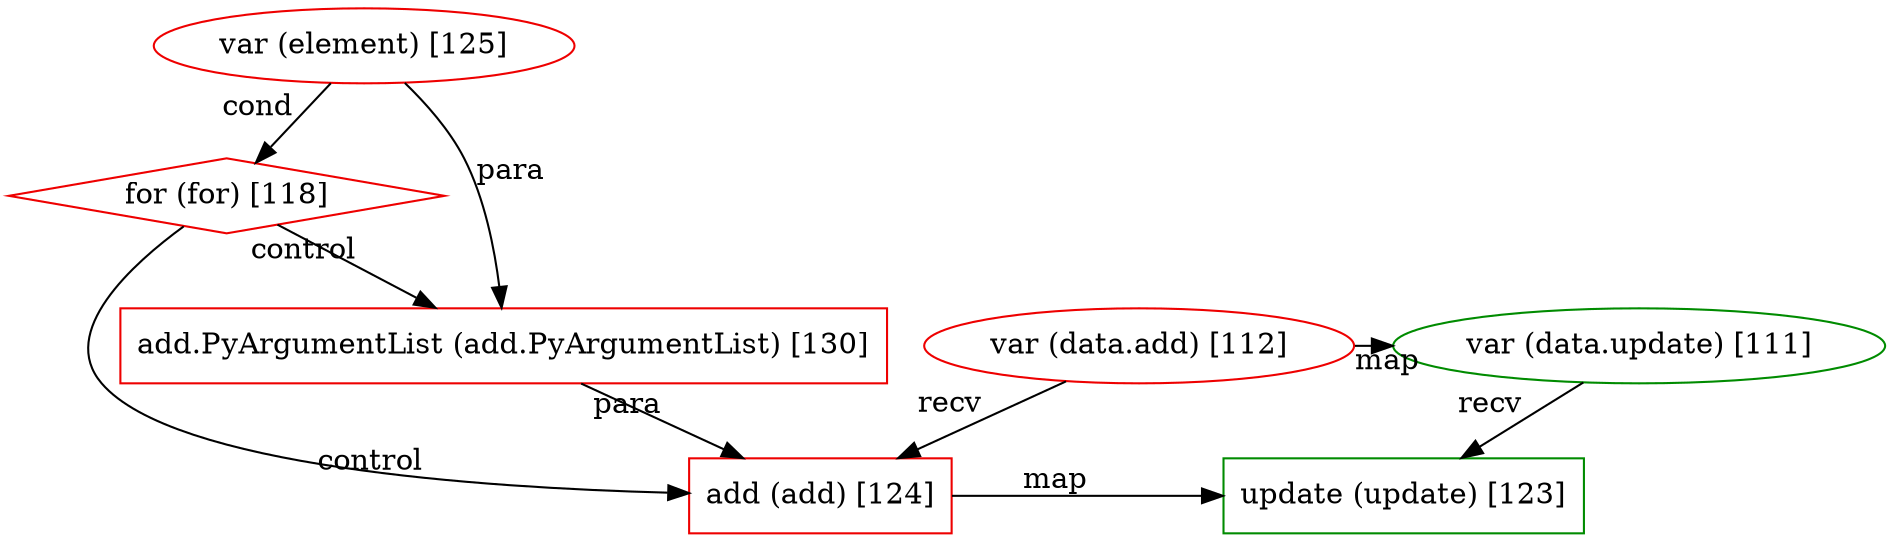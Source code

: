 digraph "fragment-899.dot" {
	subgraph "subgraph: 124 to 123" {
		graph [rank=same]
		124 [label="add (add) [124]" color=red2 shape=box]
		123 [label="update (update) [123]" color=green4 shape=box]
	}
	118 [label="for (for) [118]" color=red2 shape=diamond]
	subgraph "subgraph: 111 to 112" {
		graph [rank=same]
		111 [label="var (data.update) [111]" color=green4 shape=ellipse]
		112 [label="var (data.add) [112]" color=red2 shape=ellipse]
	}
	125 [label="var (element) [125]" color=red2 shape=ellipse]
	130 [label="add.PyArgumentList (add.PyArgumentList) [130]" color=red2 shape=box]
	118 -> 130 [xlabel=control from_closure=null]
	125 -> 130 [xlabel=para from_closure=null]
	130 -> 124 [xlabel=para from_closure=null]
	118 -> 124 [xlabel=control from_closure=False]
	112 -> 124 [xlabel=recv from_closure=False]
	111 -> 123 [xlabel=recv from_closure=False]
	124 -> 123 [xlabel=map from_closure=False]
	125 -> 118 [xlabel=cond from_closure=False]
	112 -> 111 [xlabel=map from_closure=False]
}
